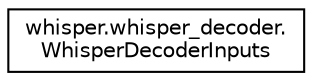 digraph "Graphical Class Hierarchy"
{
 // LATEX_PDF_SIZE
  edge [fontname="Helvetica",fontsize="10",labelfontname="Helvetica",labelfontsize="10"];
  node [fontname="Helvetica",fontsize="10",shape=record];
  rankdir="LR";
  Node0 [label="whisper.whisper_decoder.\lWhisperDecoderInputs",height=0.2,width=0.4,color="black", fillcolor="white", style="filled",URL="$classwhisper_1_1whisper__decoder_1_1WhisperDecoderInputs.html",tooltip=" "];
}

